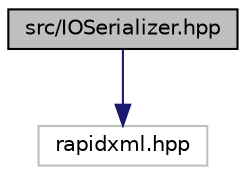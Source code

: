 digraph "src/IOSerializer.hpp"
{
 // LATEX_PDF_SIZE
  edge [fontname="Helvetica",fontsize="10",labelfontname="Helvetica",labelfontsize="10"];
  node [fontname="Helvetica",fontsize="10",shape=record];
  Node1 [label="src/IOSerializer.hpp",height=0.2,width=0.4,color="black", fillcolor="grey75", style="filled", fontcolor="black",tooltip="Interface each class that can be serialized/deserialized from a xml file must implement."];
  Node1 -> Node2 [color="midnightblue",fontsize="10",style="solid",fontname="Helvetica"];
  Node2 [label="rapidxml.hpp",height=0.2,width=0.4,color="grey75", fillcolor="white", style="filled",tooltip=" "];
}
